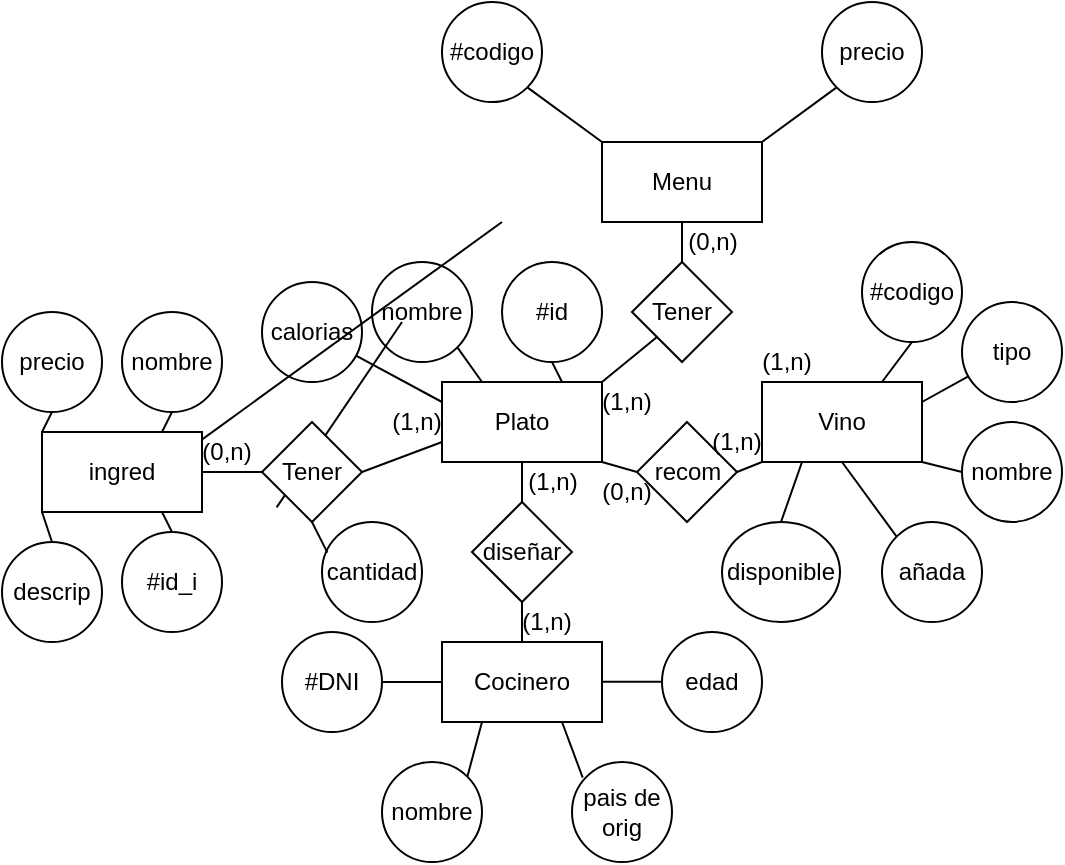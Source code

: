<mxfile version="21.7.5" type="device">
  <diagram name="Página-1" id="evoIUmqs-MSGBwXrhMCp">
    <mxGraphModel dx="957" dy="478" grid="1" gridSize="10" guides="1" tooltips="1" connect="1" arrows="1" fold="1" page="1" pageScale="1" pageWidth="827" pageHeight="1169" math="0" shadow="0">
      <root>
        <mxCell id="0" />
        <mxCell id="1" parent="0" />
        <mxCell id="krnss2xxw7SWCJCisjbi-1" value="Menu" style="rounded=0;whiteSpace=wrap;html=1;" parent="1" vertex="1">
          <mxGeometry x="320" y="160" width="80" height="40" as="geometry" />
        </mxCell>
        <mxCell id="krnss2xxw7SWCJCisjbi-2" value="Plato" style="rounded=0;whiteSpace=wrap;html=1;" parent="1" vertex="1">
          <mxGeometry x="240" y="280" width="80" height="40" as="geometry" />
        </mxCell>
        <mxCell id="krnss2xxw7SWCJCisjbi-3" value="Cocinero" style="rounded=0;whiteSpace=wrap;html=1;" parent="1" vertex="1">
          <mxGeometry x="240" y="410" width="80" height="40" as="geometry" />
        </mxCell>
        <mxCell id="krnss2xxw7SWCJCisjbi-4" value="Vino" style="rounded=0;whiteSpace=wrap;html=1;" parent="1" vertex="1">
          <mxGeometry x="400" y="280" width="80" height="40" as="geometry" />
        </mxCell>
        <mxCell id="krnss2xxw7SWCJCisjbi-7" value="#codigo" style="ellipse;whiteSpace=wrap;html=1;" parent="1" vertex="1">
          <mxGeometry x="240" y="90" width="50" height="50" as="geometry" />
        </mxCell>
        <mxCell id="krnss2xxw7SWCJCisjbi-8" value="precio" style="ellipse;whiteSpace=wrap;html=1;" parent="1" vertex="1">
          <mxGeometry x="430" y="90" width="50" height="50" as="geometry" />
        </mxCell>
        <mxCell id="krnss2xxw7SWCJCisjbi-11" value="" style="endArrow=none;html=1;rounded=0;exitX=1;exitY=1;exitDx=0;exitDy=0;entryX=0;entryY=0;entryDx=0;entryDy=0;" parent="1" source="krnss2xxw7SWCJCisjbi-7" target="krnss2xxw7SWCJCisjbi-1" edge="1">
          <mxGeometry width="50" height="50" relative="1" as="geometry">
            <mxPoint x="380" y="350" as="sourcePoint" />
            <mxPoint x="430" y="300" as="targetPoint" />
          </mxGeometry>
        </mxCell>
        <mxCell id="krnss2xxw7SWCJCisjbi-15" value="" style="endArrow=none;html=1;rounded=0;exitX=1;exitY=0;exitDx=0;exitDy=0;entryX=0;entryY=1;entryDx=0;entryDy=0;" parent="1" source="krnss2xxw7SWCJCisjbi-1" target="krnss2xxw7SWCJCisjbi-8" edge="1">
          <mxGeometry width="50" height="50" relative="1" as="geometry">
            <mxPoint x="380" y="350" as="sourcePoint" />
            <mxPoint x="430" y="300" as="targetPoint" />
          </mxGeometry>
        </mxCell>
        <mxCell id="krnss2xxw7SWCJCisjbi-16" value="Tener" style="rhombus;whiteSpace=wrap;html=1;" parent="1" vertex="1">
          <mxGeometry x="335" y="220" width="50" height="50" as="geometry" />
        </mxCell>
        <mxCell id="krnss2xxw7SWCJCisjbi-19" value="" style="endArrow=none;html=1;rounded=0;exitX=0.5;exitY=0;exitDx=0;exitDy=0;" parent="1" source="krnss2xxw7SWCJCisjbi-16" edge="1">
          <mxGeometry width="50" height="50" relative="1" as="geometry">
            <mxPoint x="310" y="240" as="sourcePoint" />
            <mxPoint x="360" y="200" as="targetPoint" />
          </mxGeometry>
        </mxCell>
        <mxCell id="krnss2xxw7SWCJCisjbi-20" value="" style="endArrow=none;html=1;rounded=0;exitX=1;exitY=0;exitDx=0;exitDy=0;entryX=0;entryY=1;entryDx=0;entryDy=0;" parent="1" source="krnss2xxw7SWCJCisjbi-2" target="krnss2xxw7SWCJCisjbi-16" edge="1">
          <mxGeometry width="50" height="50" relative="1" as="geometry">
            <mxPoint x="310" y="240" as="sourcePoint" />
            <mxPoint x="360" y="190" as="targetPoint" />
          </mxGeometry>
        </mxCell>
        <mxCell id="krnss2xxw7SWCJCisjbi-24" value="diseñar" style="rhombus;whiteSpace=wrap;html=1;" parent="1" vertex="1">
          <mxGeometry x="255" y="340" width="50" height="50" as="geometry" />
        </mxCell>
        <mxCell id="krnss2xxw7SWCJCisjbi-26" value="" style="endArrow=none;html=1;rounded=0;exitX=0.5;exitY=1;exitDx=0;exitDy=0;entryX=0.5;entryY=0;entryDx=0;entryDy=0;" parent="1" source="krnss2xxw7SWCJCisjbi-2" target="krnss2xxw7SWCJCisjbi-24" edge="1">
          <mxGeometry width="50" height="50" relative="1" as="geometry">
            <mxPoint x="300" y="400" as="sourcePoint" />
            <mxPoint x="350" y="350" as="targetPoint" />
          </mxGeometry>
        </mxCell>
        <mxCell id="krnss2xxw7SWCJCisjbi-27" value="" style="endArrow=none;html=1;rounded=0;entryX=0.5;entryY=1;entryDx=0;entryDy=0;exitX=0.5;exitY=0;exitDx=0;exitDy=0;" parent="1" source="krnss2xxw7SWCJCisjbi-3" target="krnss2xxw7SWCJCisjbi-24" edge="1">
          <mxGeometry width="50" height="50" relative="1" as="geometry">
            <mxPoint x="300" y="400" as="sourcePoint" />
            <mxPoint x="350" y="350" as="targetPoint" />
          </mxGeometry>
        </mxCell>
        <mxCell id="krnss2xxw7SWCJCisjbi-28" value="#DNI" style="ellipse;whiteSpace=wrap;html=1;" parent="1" vertex="1">
          <mxGeometry x="160" y="405" width="50" height="50" as="geometry" />
        </mxCell>
        <mxCell id="krnss2xxw7SWCJCisjbi-29" value="nombre" style="ellipse;whiteSpace=wrap;html=1;" parent="1" vertex="1">
          <mxGeometry x="210" y="470" width="50" height="50" as="geometry" />
        </mxCell>
        <mxCell id="krnss2xxw7SWCJCisjbi-30" value="pais de orig" style="ellipse;whiteSpace=wrap;html=1;" parent="1" vertex="1">
          <mxGeometry x="305" y="470" width="50" height="50" as="geometry" />
        </mxCell>
        <mxCell id="krnss2xxw7SWCJCisjbi-33" value="edad" style="ellipse;whiteSpace=wrap;html=1;" parent="1" vertex="1">
          <mxGeometry x="350" y="405" width="50" height="50" as="geometry" />
        </mxCell>
        <mxCell id="krnss2xxw7SWCJCisjbi-34" value="" style="endArrow=none;html=1;rounded=0;exitX=1;exitY=0.5;exitDx=0;exitDy=0;entryX=0;entryY=0.5;entryDx=0;entryDy=0;" parent="1" source="krnss2xxw7SWCJCisjbi-28" target="krnss2xxw7SWCJCisjbi-3" edge="1">
          <mxGeometry width="50" height="50" relative="1" as="geometry">
            <mxPoint x="280" y="380" as="sourcePoint" />
            <mxPoint x="330" y="330" as="targetPoint" />
          </mxGeometry>
        </mxCell>
        <mxCell id="krnss2xxw7SWCJCisjbi-35" value="" style="endArrow=none;html=1;rounded=0;exitX=1;exitY=0.5;exitDx=0;exitDy=0;entryX=0;entryY=0.5;entryDx=0;entryDy=0;" parent="1" edge="1">
          <mxGeometry width="50" height="50" relative="1" as="geometry">
            <mxPoint x="320" y="429.86" as="sourcePoint" />
            <mxPoint x="350" y="429.86" as="targetPoint" />
          </mxGeometry>
        </mxCell>
        <mxCell id="krnss2xxw7SWCJCisjbi-36" value="" style="endArrow=none;html=1;rounded=0;exitX=1;exitY=0;exitDx=0;exitDy=0;entryX=0.25;entryY=1;entryDx=0;entryDy=0;" parent="1" source="krnss2xxw7SWCJCisjbi-29" target="krnss2xxw7SWCJCisjbi-3" edge="1">
          <mxGeometry width="50" height="50" relative="1" as="geometry">
            <mxPoint x="240" y="450" as="sourcePoint" />
            <mxPoint x="290" y="400" as="targetPoint" />
          </mxGeometry>
        </mxCell>
        <mxCell id="krnss2xxw7SWCJCisjbi-37" value="" style="endArrow=none;html=1;rounded=0;exitX=0.107;exitY=0.156;exitDx=0;exitDy=0;exitPerimeter=0;entryX=0.75;entryY=1;entryDx=0;entryDy=0;" parent="1" source="krnss2xxw7SWCJCisjbi-30" target="krnss2xxw7SWCJCisjbi-3" edge="1">
          <mxGeometry width="50" height="50" relative="1" as="geometry">
            <mxPoint x="240" y="450" as="sourcePoint" />
            <mxPoint x="290" y="400" as="targetPoint" />
          </mxGeometry>
        </mxCell>
        <mxCell id="krnss2xxw7SWCJCisjbi-39" value="#id" style="ellipse;whiteSpace=wrap;html=1;" parent="1" vertex="1">
          <mxGeometry x="270" y="220" width="50" height="50" as="geometry" />
        </mxCell>
        <mxCell id="krnss2xxw7SWCJCisjbi-41" value="nombre" style="ellipse;whiteSpace=wrap;html=1;" parent="1" vertex="1">
          <mxGeometry x="205" y="220" width="50" height="50" as="geometry" />
        </mxCell>
        <mxCell id="krnss2xxw7SWCJCisjbi-42" value="calorias" style="ellipse;whiteSpace=wrap;html=1;" parent="1" vertex="1">
          <mxGeometry x="150" y="230" width="50" height="50" as="geometry" />
        </mxCell>
        <mxCell id="krnss2xxw7SWCJCisjbi-43" value="" style="endArrow=none;html=1;rounded=0;exitX=0.75;exitY=0;exitDx=0;exitDy=0;entryX=0.5;entryY=1;entryDx=0;entryDy=0;" parent="1" source="krnss2xxw7SWCJCisjbi-2" target="krnss2xxw7SWCJCisjbi-39" edge="1">
          <mxGeometry width="50" height="50" relative="1" as="geometry">
            <mxPoint x="260" y="370" as="sourcePoint" />
            <mxPoint x="310" y="320" as="targetPoint" />
          </mxGeometry>
        </mxCell>
        <mxCell id="krnss2xxw7SWCJCisjbi-44" value="" style="endArrow=none;html=1;rounded=0;exitX=0.25;exitY=0;exitDx=0;exitDy=0;entryX=1;entryY=1;entryDx=0;entryDy=0;" parent="1" source="krnss2xxw7SWCJCisjbi-2" target="krnss2xxw7SWCJCisjbi-41" edge="1">
          <mxGeometry width="50" height="50" relative="1" as="geometry">
            <mxPoint x="270" y="310" as="sourcePoint" />
            <mxPoint x="320" y="260" as="targetPoint" />
          </mxGeometry>
        </mxCell>
        <mxCell id="krnss2xxw7SWCJCisjbi-45" value="" style="endArrow=none;html=1;rounded=0;exitX=0;exitY=0.25;exitDx=0;exitDy=0;" parent="1" source="krnss2xxw7SWCJCisjbi-2" target="krnss2xxw7SWCJCisjbi-42" edge="1">
          <mxGeometry width="50" height="50" relative="1" as="geometry">
            <mxPoint x="220" y="310" as="sourcePoint" />
            <mxPoint x="270" y="260" as="targetPoint" />
          </mxGeometry>
        </mxCell>
        <mxCell id="krnss2xxw7SWCJCisjbi-46" value="" style="endArrow=none;html=1;rounded=0;exitX=0;exitY=0.75;exitDx=0;exitDy=0;entryX=1;entryY=0.5;entryDx=0;entryDy=0;" parent="1" source="krnss2xxw7SWCJCisjbi-2" edge="1">
          <mxGeometry width="50" height="50" relative="1" as="geometry">
            <mxPoint x="220" y="310" as="sourcePoint" />
            <mxPoint x="200.0" y="325" as="targetPoint" />
          </mxGeometry>
        </mxCell>
        <mxCell id="krnss2xxw7SWCJCisjbi-50" value="" style="endArrow=none;html=1;rounded=0;exitX=0.985;exitY=0.686;exitDx=0;exitDy=0;exitPerimeter=0;" parent="1" target="krnss2xxw7SWCJCisjbi-40" edge="1">
          <mxGeometry width="50" height="50" relative="1" as="geometry">
            <mxPoint x="119.25" y="309.3" as="sourcePoint" />
            <mxPoint x="270" y="200" as="targetPoint" />
          </mxGeometry>
        </mxCell>
        <mxCell id="krnss2xxw7SWCJCisjbi-51" value="" style="endArrow=none;html=1;rounded=0;exitX=1;exitY=0.5;exitDx=0;exitDy=0;entryX=0;entryY=1;entryDx=0;entryDy=0;" parent="1" source="krnss2xxw7SWCJCisjbi-49" edge="1">
          <mxGeometry width="50" height="50" relative="1" as="geometry">
            <mxPoint x="220" y="250" as="sourcePoint" />
            <mxPoint x="157.322" y="342.678" as="targetPoint" />
          </mxGeometry>
        </mxCell>
        <mxCell id="UaCkhYu75pM3ugcqFNUY-1" value="tipo" style="ellipse;whiteSpace=wrap;html=1;" parent="1" vertex="1">
          <mxGeometry x="500" y="240" width="50" height="50" as="geometry" />
        </mxCell>
        <mxCell id="UaCkhYu75pM3ugcqFNUY-2" value="#codigo" style="ellipse;whiteSpace=wrap;html=1;" parent="1" vertex="1">
          <mxGeometry x="450" y="210" width="50" height="50" as="geometry" />
        </mxCell>
        <mxCell id="UaCkhYu75pM3ugcqFNUY-3" value="nombre" style="ellipse;whiteSpace=wrap;html=1;" parent="1" vertex="1">
          <mxGeometry x="500" y="300" width="50" height="50" as="geometry" />
        </mxCell>
        <mxCell id="UaCkhYu75pM3ugcqFNUY-4" value="añada" style="ellipse;whiteSpace=wrap;html=1;" parent="1" vertex="1">
          <mxGeometry x="460" y="350" width="50" height="50" as="geometry" />
        </mxCell>
        <mxCell id="UaCkhYu75pM3ugcqFNUY-5" value="(0,n)" style="text;html=1;strokeColor=none;fillColor=none;align=center;verticalAlign=middle;whiteSpace=wrap;rounded=0;" parent="1" vertex="1">
          <mxGeometry x="362.5" y="200" width="25" height="20" as="geometry" />
        </mxCell>
        <mxCell id="UaCkhYu75pM3ugcqFNUY-6" value="(1,n)" style="text;html=1;strokeColor=none;fillColor=none;align=center;verticalAlign=middle;whiteSpace=wrap;rounded=0;" parent="1" vertex="1">
          <mxGeometry x="320" y="280" width="25" height="20" as="geometry" />
        </mxCell>
        <mxCell id="UaCkhYu75pM3ugcqFNUY-7" value="(1,n)" style="text;html=1;strokeColor=none;fillColor=none;align=center;verticalAlign=middle;whiteSpace=wrap;rounded=0;" parent="1" vertex="1">
          <mxGeometry x="400" y="260" width="25" height="20" as="geometry" />
        </mxCell>
        <mxCell id="UaCkhYu75pM3ugcqFNUY-8" value="disponible" style="ellipse;whiteSpace=wrap;html=1;" parent="1" vertex="1">
          <mxGeometry x="380" y="350" width="59" height="50" as="geometry" />
        </mxCell>
        <mxCell id="UaCkhYu75pM3ugcqFNUY-10" value="(1,n)" style="text;html=1;strokeColor=none;fillColor=none;align=center;verticalAlign=middle;whiteSpace=wrap;rounded=0;" parent="1" vertex="1">
          <mxGeometry x="280" y="390" width="25" height="20" as="geometry" />
        </mxCell>
        <mxCell id="UaCkhYu75pM3ugcqFNUY-11" value="(1,n)" style="text;html=1;strokeColor=none;fillColor=none;align=center;verticalAlign=middle;whiteSpace=wrap;rounded=0;" parent="1" vertex="1">
          <mxGeometry x="282.5" y="320" width="25" height="20" as="geometry" />
        </mxCell>
        <mxCell id="63oSlri_uzBwg6zUqtUe-2" value="" style="endArrow=none;html=1;rounded=0;exitX=0.5;exitY=0;exitDx=0;exitDy=0;entryX=0.25;entryY=1;entryDx=0;entryDy=0;" edge="1" parent="1" source="UaCkhYu75pM3ugcqFNUY-8" target="krnss2xxw7SWCJCisjbi-4">
          <mxGeometry width="50" height="50" relative="1" as="geometry">
            <mxPoint x="410" y="320" as="sourcePoint" />
            <mxPoint x="460" y="270" as="targetPoint" />
          </mxGeometry>
        </mxCell>
        <mxCell id="63oSlri_uzBwg6zUqtUe-3" value="" style="endArrow=none;html=1;rounded=0;exitX=0;exitY=0;exitDx=0;exitDy=0;entryX=0.5;entryY=1;entryDx=0;entryDy=0;" edge="1" parent="1" source="UaCkhYu75pM3ugcqFNUY-4" target="krnss2xxw7SWCJCisjbi-4">
          <mxGeometry width="50" height="50" relative="1" as="geometry">
            <mxPoint x="420" y="360" as="sourcePoint" />
            <mxPoint x="430" y="330" as="targetPoint" />
          </mxGeometry>
        </mxCell>
        <mxCell id="63oSlri_uzBwg6zUqtUe-4" value="" style="endArrow=none;html=1;rounded=0;exitX=0;exitY=0.5;exitDx=0;exitDy=0;entryX=1;entryY=1;entryDx=0;entryDy=0;" edge="1" parent="1" source="UaCkhYu75pM3ugcqFNUY-3" target="krnss2xxw7SWCJCisjbi-4">
          <mxGeometry width="50" height="50" relative="1" as="geometry">
            <mxPoint x="430" y="370" as="sourcePoint" />
            <mxPoint x="440" y="340" as="targetPoint" />
          </mxGeometry>
        </mxCell>
        <mxCell id="63oSlri_uzBwg6zUqtUe-5" value="" style="endArrow=none;html=1;rounded=0;exitX=0.5;exitY=1;exitDx=0;exitDy=0;entryX=0.75;entryY=0;entryDx=0;entryDy=0;" edge="1" parent="1" source="UaCkhYu75pM3ugcqFNUY-2" target="krnss2xxw7SWCJCisjbi-4">
          <mxGeometry width="50" height="50" relative="1" as="geometry">
            <mxPoint x="440" y="380" as="sourcePoint" />
            <mxPoint x="450" y="350" as="targetPoint" />
          </mxGeometry>
        </mxCell>
        <mxCell id="63oSlri_uzBwg6zUqtUe-6" value="" style="endArrow=none;html=1;rounded=0;exitX=1;exitY=0.25;exitDx=0;exitDy=0;" edge="1" parent="1" source="krnss2xxw7SWCJCisjbi-4" target="UaCkhYu75pM3ugcqFNUY-1">
          <mxGeometry width="50" height="50" relative="1" as="geometry">
            <mxPoint x="450" y="390" as="sourcePoint" />
            <mxPoint x="460" y="360" as="targetPoint" />
          </mxGeometry>
        </mxCell>
        <mxCell id="63oSlri_uzBwg6zUqtUe-8" value="recom" style="rhombus;whiteSpace=wrap;html=1;" vertex="1" parent="1">
          <mxGeometry x="337.5" y="300" width="50" height="50" as="geometry" />
        </mxCell>
        <mxCell id="63oSlri_uzBwg6zUqtUe-11" value="" style="endArrow=none;html=1;rounded=0;exitX=1;exitY=1;exitDx=0;exitDy=0;entryX=0;entryY=0.5;entryDx=0;entryDy=0;" edge="1" parent="1" source="krnss2xxw7SWCJCisjbi-2" target="63oSlri_uzBwg6zUqtUe-8">
          <mxGeometry width="50" height="50" relative="1" as="geometry">
            <mxPoint x="330" y="370" as="sourcePoint" />
            <mxPoint x="380" y="320" as="targetPoint" />
          </mxGeometry>
        </mxCell>
        <mxCell id="63oSlri_uzBwg6zUqtUe-12" value="" style="endArrow=none;html=1;rounded=0;exitX=0;exitY=1;exitDx=0;exitDy=0;entryX=1;entryY=0.5;entryDx=0;entryDy=0;" edge="1" parent="1" source="krnss2xxw7SWCJCisjbi-4" target="63oSlri_uzBwg6zUqtUe-8">
          <mxGeometry width="50" height="50" relative="1" as="geometry">
            <mxPoint x="330" y="330" as="sourcePoint" />
            <mxPoint x="347" y="335" as="targetPoint" />
          </mxGeometry>
        </mxCell>
        <mxCell id="63oSlri_uzBwg6zUqtUe-14" value="Tener" style="rhombus;whiteSpace=wrap;html=1;" vertex="1" parent="1">
          <mxGeometry x="150" y="300" width="50" height="50" as="geometry" />
        </mxCell>
        <mxCell id="63oSlri_uzBwg6zUqtUe-16" value="ingred" style="rounded=0;whiteSpace=wrap;html=1;" vertex="1" parent="1">
          <mxGeometry x="40" y="305" width="80" height="40" as="geometry" />
        </mxCell>
        <mxCell id="63oSlri_uzBwg6zUqtUe-18" value="" style="endArrow=none;html=1;rounded=0;exitX=1;exitY=0.5;exitDx=0;exitDy=0;entryX=0;entryY=0.5;entryDx=0;entryDy=0;" edge="1" parent="1" source="63oSlri_uzBwg6zUqtUe-16" target="63oSlri_uzBwg6zUqtUe-14">
          <mxGeometry width="50" height="50" relative="1" as="geometry">
            <mxPoint x="140" y="290" as="sourcePoint" />
            <mxPoint x="190" y="240" as="targetPoint" />
          </mxGeometry>
        </mxCell>
        <mxCell id="63oSlri_uzBwg6zUqtUe-19" value="#id_i" style="ellipse;whiteSpace=wrap;html=1;" vertex="1" parent="1">
          <mxGeometry x="80" y="355" width="50" height="50" as="geometry" />
        </mxCell>
        <mxCell id="63oSlri_uzBwg6zUqtUe-20" value="nombre" style="ellipse;whiteSpace=wrap;html=1;" vertex="1" parent="1">
          <mxGeometry x="80" y="245" width="50" height="50" as="geometry" />
        </mxCell>
        <mxCell id="63oSlri_uzBwg6zUqtUe-21" value="cantidad" style="ellipse;whiteSpace=wrap;html=1;" vertex="1" parent="1">
          <mxGeometry x="180" y="350" width="50" height="50" as="geometry" />
        </mxCell>
        <mxCell id="63oSlri_uzBwg6zUqtUe-22" value="" style="endArrow=none;html=1;rounded=0;exitX=0.5;exitY=1;exitDx=0;exitDy=0;entryX=0.054;entryY=0.306;entryDx=0;entryDy=0;entryPerimeter=0;" edge="1" parent="1" source="63oSlri_uzBwg6zUqtUe-14" target="63oSlri_uzBwg6zUqtUe-21">
          <mxGeometry width="50" height="50" relative="1" as="geometry">
            <mxPoint x="140" y="400" as="sourcePoint" />
            <mxPoint x="190" y="350" as="targetPoint" />
          </mxGeometry>
        </mxCell>
        <mxCell id="63oSlri_uzBwg6zUqtUe-23" value="" style="endArrow=none;html=1;rounded=0;exitX=0.75;exitY=0;exitDx=0;exitDy=0;entryX=0.5;entryY=1;entryDx=0;entryDy=0;" edge="1" parent="1" source="63oSlri_uzBwg6zUqtUe-16" target="63oSlri_uzBwg6zUqtUe-20">
          <mxGeometry width="50" height="50" relative="1" as="geometry">
            <mxPoint x="250" y="380" as="sourcePoint" />
            <mxPoint x="300" y="330" as="targetPoint" />
          </mxGeometry>
        </mxCell>
        <mxCell id="63oSlri_uzBwg6zUqtUe-24" value="" style="endArrow=none;html=1;rounded=0;exitX=0.75;exitY=1;exitDx=0;exitDy=0;entryX=0.5;entryY=0;entryDx=0;entryDy=0;" edge="1" parent="1" source="63oSlri_uzBwg6zUqtUe-16" target="63oSlri_uzBwg6zUqtUe-19">
          <mxGeometry width="50" height="50" relative="1" as="geometry">
            <mxPoint x="110" y="315" as="sourcePoint" />
            <mxPoint x="115" y="305" as="targetPoint" />
          </mxGeometry>
        </mxCell>
        <mxCell id="63oSlri_uzBwg6zUqtUe-25" value="precio" style="ellipse;whiteSpace=wrap;html=1;" vertex="1" parent="1">
          <mxGeometry x="20" y="245" width="50" height="50" as="geometry" />
        </mxCell>
        <mxCell id="63oSlri_uzBwg6zUqtUe-26" value="" style="endArrow=none;html=1;rounded=0;exitX=0;exitY=0;exitDx=0;exitDy=0;entryX=0.5;entryY=1;entryDx=0;entryDy=0;" edge="1" parent="1" source="63oSlri_uzBwg6zUqtUe-16" target="63oSlri_uzBwg6zUqtUe-25">
          <mxGeometry width="50" height="50" relative="1" as="geometry">
            <mxPoint x="90" y="340" as="sourcePoint" />
            <mxPoint x="140" y="290" as="targetPoint" />
          </mxGeometry>
        </mxCell>
        <mxCell id="63oSlri_uzBwg6zUqtUe-27" value="descrip" style="ellipse;whiteSpace=wrap;html=1;" vertex="1" parent="1">
          <mxGeometry x="20" y="360" width="50" height="50" as="geometry" />
        </mxCell>
        <mxCell id="63oSlri_uzBwg6zUqtUe-28" value="" style="endArrow=none;html=1;rounded=0;exitX=0.5;exitY=0;exitDx=0;exitDy=0;entryX=0;entryY=1;entryDx=0;entryDy=0;" edge="1" parent="1" source="63oSlri_uzBwg6zUqtUe-27" target="63oSlri_uzBwg6zUqtUe-16">
          <mxGeometry width="50" height="50" relative="1" as="geometry">
            <mxPoint x="50" y="420" as="sourcePoint" />
            <mxPoint x="100" y="370" as="targetPoint" />
          </mxGeometry>
        </mxCell>
        <mxCell id="63oSlri_uzBwg6zUqtUe-29" value="(0,n)" style="text;html=1;strokeColor=none;fillColor=none;align=center;verticalAlign=middle;whiteSpace=wrap;rounded=0;" vertex="1" parent="1">
          <mxGeometry x="120" y="305" width="25" height="20" as="geometry" />
        </mxCell>
        <mxCell id="63oSlri_uzBwg6zUqtUe-30" value="(1,n)" style="text;html=1;strokeColor=none;fillColor=none;align=center;verticalAlign=middle;whiteSpace=wrap;rounded=0;" vertex="1" parent="1">
          <mxGeometry x="215" y="290" width="25" height="20" as="geometry" />
        </mxCell>
        <mxCell id="63oSlri_uzBwg6zUqtUe-31" value="(0,n)" style="text;html=1;strokeColor=none;fillColor=none;align=center;verticalAlign=middle;whiteSpace=wrap;rounded=0;" vertex="1" parent="1">
          <mxGeometry x="320" y="325" width="25" height="20" as="geometry" />
        </mxCell>
        <mxCell id="63oSlri_uzBwg6zUqtUe-32" value="(1,n)" style="text;html=1;strokeColor=none;fillColor=none;align=center;verticalAlign=middle;whiteSpace=wrap;rounded=0;" vertex="1" parent="1">
          <mxGeometry x="375" y="300" width="25" height="20" as="geometry" />
        </mxCell>
      </root>
    </mxGraphModel>
  </diagram>
</mxfile>
